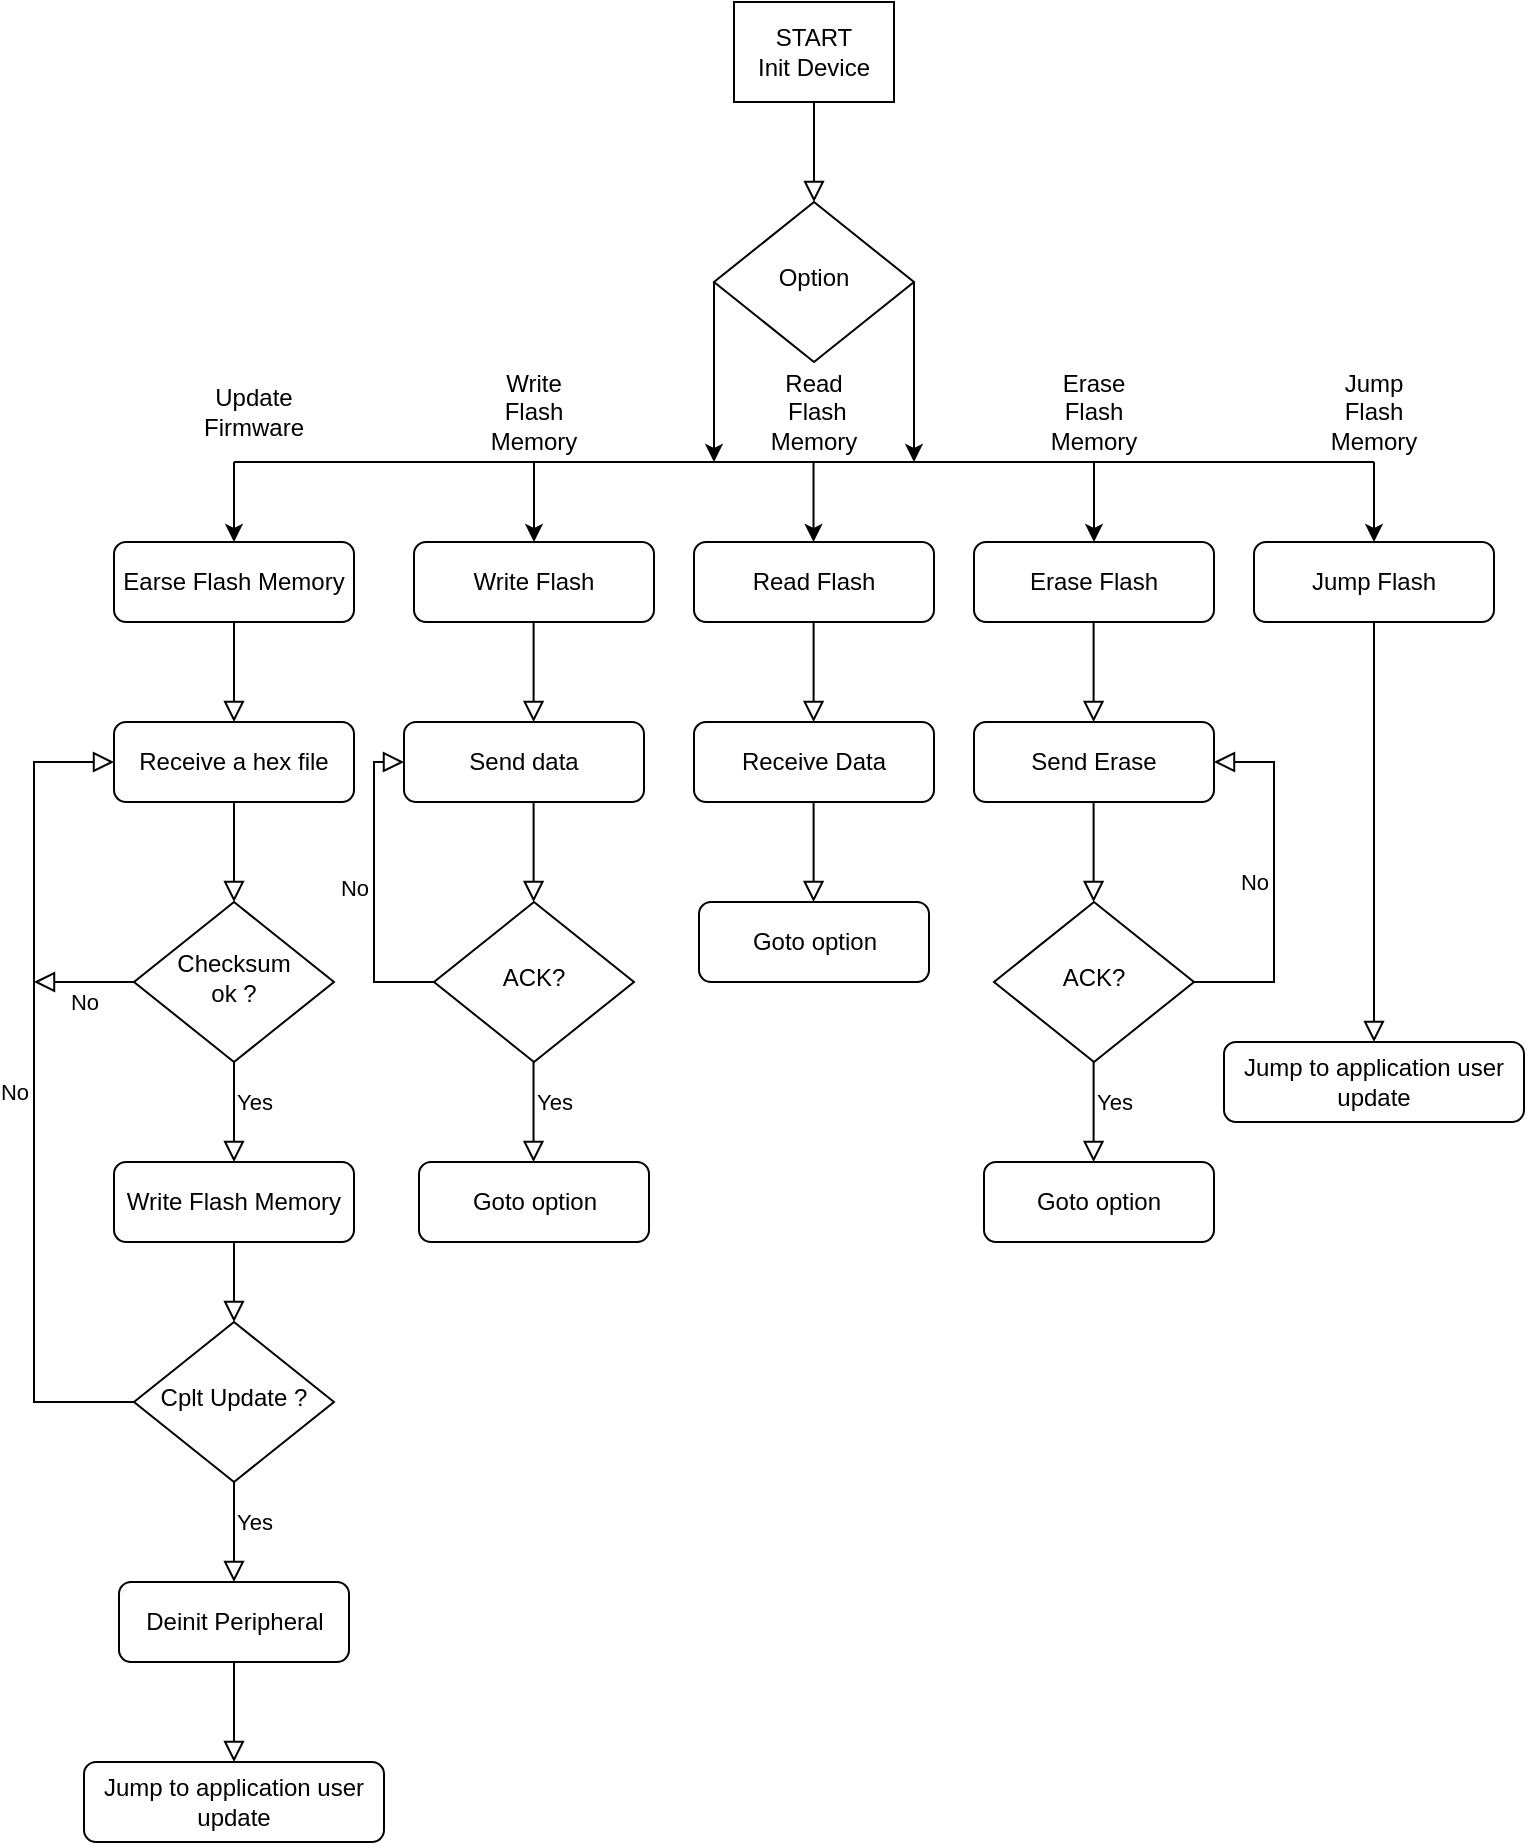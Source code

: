 <mxfile version="21.6.7" type="device">
  <diagram name="Page-1" id="oFE_3LYw02PxmboLN4aH">
    <mxGraphModel dx="1195" dy="657" grid="1" gridSize="10" guides="1" tooltips="1" connect="1" arrows="1" fold="1" page="1" pageScale="1" pageWidth="3300" pageHeight="4681" math="0" shadow="0">
      <root>
        <mxCell id="0" />
        <mxCell id="1" parent="0" />
        <mxCell id="1fBMuFGvleZSVorCwz0i-1" value="START&lt;br&gt;Init Device" style="rounded=0;whiteSpace=wrap;html=1;" parent="1" vertex="1">
          <mxGeometry x="670" y="420" width="80" height="50" as="geometry" />
        </mxCell>
        <mxCell id="1fBMuFGvleZSVorCwz0i-10" value="Option" style="rhombus;whiteSpace=wrap;html=1;shadow=0;fontFamily=Helvetica;fontSize=12;align=center;strokeWidth=1;spacing=6;spacingTop=-4;" parent="1" vertex="1">
          <mxGeometry x="660" y="520" width="100" height="80" as="geometry" />
        </mxCell>
        <mxCell id="1fBMuFGvleZSVorCwz0i-16" value="Earse Flash Memory" style="rounded=1;whiteSpace=wrap;html=1;fontSize=12;glass=0;strokeWidth=1;shadow=0;" parent="1" vertex="1">
          <mxGeometry x="360" y="690" width="120" height="40" as="geometry" />
        </mxCell>
        <mxCell id="1fBMuFGvleZSVorCwz0i-17" value="" style="rounded=0;html=1;jettySize=auto;orthogonalLoop=1;fontSize=11;endArrow=block;endFill=0;endSize=8;strokeWidth=1;shadow=0;labelBackgroundColor=none;edgeStyle=orthogonalEdgeStyle;exitX=0.5;exitY=1;exitDx=0;exitDy=0;entryX=0.5;entryY=0;entryDx=0;entryDy=0;" parent="1" source="1fBMuFGvleZSVorCwz0i-1" target="1fBMuFGvleZSVorCwz0i-10" edge="1">
          <mxGeometry relative="1" as="geometry">
            <mxPoint x="640" y="460" as="sourcePoint" />
            <mxPoint x="630" y="480" as="targetPoint" />
          </mxGeometry>
        </mxCell>
        <mxCell id="1fBMuFGvleZSVorCwz0i-21" value="Yes" style="rounded=0;html=1;jettySize=auto;orthogonalLoop=1;fontSize=11;endArrow=block;endFill=0;endSize=8;strokeWidth=1;shadow=0;labelBackgroundColor=none;edgeStyle=orthogonalEdgeStyle;entryX=0.5;entryY=0;entryDx=0;entryDy=0;" parent="1" source="1fBMuFGvleZSVorCwz0i-23" target="1fBMuFGvleZSVorCwz0i-27" edge="1">
          <mxGeometry x="-0.208" y="10" relative="1" as="geometry">
            <mxPoint as="offset" />
            <mxPoint x="430" y="1070" as="targetPoint" />
          </mxGeometry>
        </mxCell>
        <mxCell id="1fBMuFGvleZSVorCwz0i-22" value="No" style="edgeStyle=orthogonalEdgeStyle;rounded=0;html=1;jettySize=auto;orthogonalLoop=1;fontSize=11;endArrow=block;endFill=0;endSize=8;strokeWidth=1;shadow=0;labelBackgroundColor=none;" parent="1" source="1fBMuFGvleZSVorCwz0i-23" edge="1">
          <mxGeometry y="10" relative="1" as="geometry">
            <mxPoint as="offset" />
            <mxPoint x="320" y="910" as="targetPoint" />
          </mxGeometry>
        </mxCell>
        <mxCell id="1fBMuFGvleZSVorCwz0i-23" value="Checksum&lt;br&gt;ok ?" style="rhombus;whiteSpace=wrap;html=1;shadow=0;fontFamily=Helvetica;fontSize=12;align=center;strokeWidth=1;spacing=6;spacingTop=-4;" parent="1" vertex="1">
          <mxGeometry x="370" y="870" width="100" height="80" as="geometry" />
        </mxCell>
        <mxCell id="1fBMuFGvleZSVorCwz0i-27" value="Write Flash Memory" style="rounded=1;whiteSpace=wrap;html=1;fontSize=12;glass=0;strokeWidth=1;shadow=0;" parent="1" vertex="1">
          <mxGeometry x="360" y="1000" width="120" height="40" as="geometry" />
        </mxCell>
        <mxCell id="1fBMuFGvleZSVorCwz0i-28" value="Receive a hex file" style="rounded=1;whiteSpace=wrap;html=1;fontSize=12;glass=0;strokeWidth=1;shadow=0;" parent="1" vertex="1">
          <mxGeometry x="360" y="780" width="120" height="40" as="geometry" />
        </mxCell>
        <mxCell id="1fBMuFGvleZSVorCwz0i-29" value="" style="edgeStyle=orthogonalEdgeStyle;rounded=0;html=1;jettySize=auto;orthogonalLoop=1;fontSize=11;endArrow=block;endFill=0;endSize=8;strokeWidth=1;shadow=0;labelBackgroundColor=none;entryX=0.5;entryY=0;entryDx=0;entryDy=0;exitX=0.5;exitY=1;exitDx=0;exitDy=0;" parent="1" source="1fBMuFGvleZSVorCwz0i-16" target="1fBMuFGvleZSVorCwz0i-28" edge="1">
          <mxGeometry y="10" relative="1" as="geometry">
            <mxPoint as="offset" />
            <mxPoint x="429.71" y="780" as="sourcePoint" />
            <mxPoint x="429.71" y="840" as="targetPoint" />
          </mxGeometry>
        </mxCell>
        <mxCell id="1fBMuFGvleZSVorCwz0i-30" value="" style="edgeStyle=orthogonalEdgeStyle;rounded=0;html=1;jettySize=auto;orthogonalLoop=1;fontSize=11;endArrow=block;endFill=0;endSize=8;strokeWidth=1;shadow=0;labelBackgroundColor=none;exitX=0.5;exitY=1;exitDx=0;exitDy=0;entryX=0.5;entryY=0;entryDx=0;entryDy=0;" parent="1" source="1fBMuFGvleZSVorCwz0i-28" target="1fBMuFGvleZSVorCwz0i-23" edge="1">
          <mxGeometry y="10" relative="1" as="geometry">
            <mxPoint as="offset" />
            <mxPoint x="429.71" y="880" as="sourcePoint" />
            <mxPoint x="470" y="930" as="targetPoint" />
          </mxGeometry>
        </mxCell>
        <mxCell id="1fBMuFGvleZSVorCwz0i-33" value="" style="rounded=0;html=1;jettySize=auto;orthogonalLoop=1;fontSize=11;endArrow=block;endFill=0;endSize=8;strokeWidth=1;shadow=0;labelBackgroundColor=none;edgeStyle=orthogonalEdgeStyle;exitX=0.5;exitY=1;exitDx=0;exitDy=0;entryX=0.5;entryY=0;entryDx=0;entryDy=0;" parent="1" source="1fBMuFGvleZSVorCwz0i-27" target="1fBMuFGvleZSVorCwz0i-34" edge="1">
          <mxGeometry x="-0.143" y="30" relative="1" as="geometry">
            <mxPoint as="offset" />
            <mxPoint x="420" y="1140" as="sourcePoint" />
            <mxPoint x="430" y="1170" as="targetPoint" />
          </mxGeometry>
        </mxCell>
        <mxCell id="1fBMuFGvleZSVorCwz0i-34" value="Cplt Update ?" style="rhombus;whiteSpace=wrap;html=1;shadow=0;fontFamily=Helvetica;fontSize=12;align=center;strokeWidth=1;spacing=6;spacingTop=-4;" parent="1" vertex="1">
          <mxGeometry x="370" y="1080" width="100" height="80" as="geometry" />
        </mxCell>
        <mxCell id="1fBMuFGvleZSVorCwz0i-35" value="No" style="edgeStyle=orthogonalEdgeStyle;rounded=0;html=1;jettySize=auto;orthogonalLoop=1;fontSize=11;endArrow=block;endFill=0;endSize=8;strokeWidth=1;shadow=0;labelBackgroundColor=none;exitX=0;exitY=0.5;exitDx=0;exitDy=0;entryX=0;entryY=0.5;entryDx=0;entryDy=0;" parent="1" source="1fBMuFGvleZSVorCwz0i-34" target="1fBMuFGvleZSVorCwz0i-28" edge="1">
          <mxGeometry y="10" relative="1" as="geometry">
            <mxPoint as="offset" />
            <mxPoint x="260" y="1190" as="sourcePoint" />
            <mxPoint x="320" y="860" as="targetPoint" />
            <Array as="points">
              <mxPoint x="320" y="1120" />
              <mxPoint x="320" y="800" />
            </Array>
          </mxGeometry>
        </mxCell>
        <mxCell id="1fBMuFGvleZSVorCwz0i-36" value="Yes" style="rounded=0;html=1;jettySize=auto;orthogonalLoop=1;fontSize=11;endArrow=block;endFill=0;endSize=8;strokeWidth=1;shadow=0;labelBackgroundColor=none;edgeStyle=orthogonalEdgeStyle;exitX=0.5;exitY=1;exitDx=0;exitDy=0;entryX=0.5;entryY=0;entryDx=0;entryDy=0;" parent="1" source="1fBMuFGvleZSVorCwz0i-34" target="1fBMuFGvleZSVorCwz0i-37" edge="1">
          <mxGeometry x="-0.208" y="10" relative="1" as="geometry">
            <mxPoint as="offset" />
            <mxPoint x="429.71" y="1270" as="sourcePoint" />
            <mxPoint x="430" y="1320" as="targetPoint" />
          </mxGeometry>
        </mxCell>
        <mxCell id="1fBMuFGvleZSVorCwz0i-37" value="Deinit Peripheral" style="rounded=1;whiteSpace=wrap;html=1;fontSize=12;glass=0;strokeWidth=1;shadow=0;" parent="1" vertex="1">
          <mxGeometry x="362.5" y="1210" width="115" height="40" as="geometry" />
        </mxCell>
        <mxCell id="1fBMuFGvleZSVorCwz0i-38" value="Jump to application user&lt;br&gt;update" style="rounded=1;whiteSpace=wrap;html=1;fontSize=12;glass=0;strokeWidth=1;shadow=0;" parent="1" vertex="1">
          <mxGeometry x="345" y="1300" width="150" height="40" as="geometry" />
        </mxCell>
        <mxCell id="1fBMuFGvleZSVorCwz0i-39" value="" style="rounded=0;html=1;jettySize=auto;orthogonalLoop=1;fontSize=11;endArrow=block;endFill=0;endSize=8;strokeWidth=1;shadow=0;labelBackgroundColor=none;edgeStyle=orthogonalEdgeStyle;exitX=0.5;exitY=1;exitDx=0;exitDy=0;entryX=0.5;entryY=0;entryDx=0;entryDy=0;" parent="1" source="1fBMuFGvleZSVorCwz0i-37" target="1fBMuFGvleZSVorCwz0i-38" edge="1">
          <mxGeometry x="-0.208" y="10" relative="1" as="geometry">
            <mxPoint as="offset" />
            <mxPoint x="429.76" y="1370" as="sourcePoint" />
            <mxPoint x="429.76" y="1440" as="targetPoint" />
          </mxGeometry>
        </mxCell>
        <mxCell id="oP_XDS5VSBd3Ip9JXlPo-2" value="Update Firmware" style="text;html=1;strokeColor=none;fillColor=none;align=center;verticalAlign=middle;whiteSpace=wrap;rounded=0;" vertex="1" parent="1">
          <mxGeometry x="400" y="610" width="60" height="30" as="geometry" />
        </mxCell>
        <mxCell id="oP_XDS5VSBd3Ip9JXlPo-3" value="" style="endArrow=classic;html=1;rounded=0;entryX=0.5;entryY=0;entryDx=0;entryDy=0;" edge="1" parent="1" target="oP_XDS5VSBd3Ip9JXlPo-4">
          <mxGeometry width="50" height="50" relative="1" as="geometry">
            <mxPoint x="570" y="650" as="sourcePoint" />
            <mxPoint x="570" y="690" as="targetPoint" />
          </mxGeometry>
        </mxCell>
        <mxCell id="oP_XDS5VSBd3Ip9JXlPo-4" value="Write Flash" style="rounded=1;whiteSpace=wrap;html=1;fontSize=12;glass=0;strokeWidth=1;shadow=0;" vertex="1" parent="1">
          <mxGeometry x="510" y="690" width="120" height="40" as="geometry" />
        </mxCell>
        <mxCell id="oP_XDS5VSBd3Ip9JXlPo-6" value="Read Flash" style="rounded=1;whiteSpace=wrap;html=1;fontSize=12;glass=0;strokeWidth=1;shadow=0;" vertex="1" parent="1">
          <mxGeometry x="650" y="690" width="120" height="40" as="geometry" />
        </mxCell>
        <mxCell id="oP_XDS5VSBd3Ip9JXlPo-7" value="" style="endArrow=classic;html=1;rounded=0;entryX=0.5;entryY=0;entryDx=0;entryDy=0;" edge="1" parent="1" target="oP_XDS5VSBd3Ip9JXlPo-8">
          <mxGeometry width="50" height="50" relative="1" as="geometry">
            <mxPoint x="850" y="650" as="sourcePoint" />
            <mxPoint x="850" y="690" as="targetPoint" />
          </mxGeometry>
        </mxCell>
        <mxCell id="oP_XDS5VSBd3Ip9JXlPo-8" value="Erase Flash" style="rounded=1;whiteSpace=wrap;html=1;fontSize=12;glass=0;strokeWidth=1;shadow=0;" vertex="1" parent="1">
          <mxGeometry x="790" y="690" width="120" height="40" as="geometry" />
        </mxCell>
        <mxCell id="oP_XDS5VSBd3Ip9JXlPo-9" value="" style="endArrow=classic;html=1;rounded=0;entryX=0.5;entryY=0;entryDx=0;entryDy=0;" edge="1" parent="1" target="oP_XDS5VSBd3Ip9JXlPo-10">
          <mxGeometry width="50" height="50" relative="1" as="geometry">
            <mxPoint x="990" y="650" as="sourcePoint" />
            <mxPoint x="990" y="690" as="targetPoint" />
          </mxGeometry>
        </mxCell>
        <mxCell id="oP_XDS5VSBd3Ip9JXlPo-10" value="Jump Flash" style="rounded=1;whiteSpace=wrap;html=1;fontSize=12;glass=0;strokeWidth=1;shadow=0;" vertex="1" parent="1">
          <mxGeometry x="930" y="690" width="120" height="40" as="geometry" />
        </mxCell>
        <mxCell id="oP_XDS5VSBd3Ip9JXlPo-11" value="Write Flash Memory" style="text;html=1;strokeColor=none;fillColor=none;align=center;verticalAlign=middle;whiteSpace=wrap;rounded=0;" vertex="1" parent="1">
          <mxGeometry x="540" y="610" width="60" height="30" as="geometry" />
        </mxCell>
        <mxCell id="oP_XDS5VSBd3Ip9JXlPo-12" value="Erase Flash Memory" style="text;html=1;strokeColor=none;fillColor=none;align=center;verticalAlign=middle;whiteSpace=wrap;rounded=0;" vertex="1" parent="1">
          <mxGeometry x="820" y="610" width="60" height="30" as="geometry" />
        </mxCell>
        <mxCell id="oP_XDS5VSBd3Ip9JXlPo-13" value="Jump Flash Memory" style="text;html=1;strokeColor=none;fillColor=none;align=center;verticalAlign=middle;whiteSpace=wrap;rounded=0;" vertex="1" parent="1">
          <mxGeometry x="960" y="610" width="60" height="30" as="geometry" />
        </mxCell>
        <mxCell id="oP_XDS5VSBd3Ip9JXlPo-14" value="Read&lt;br&gt;&amp;nbsp;Flash Memory" style="text;html=1;strokeColor=none;fillColor=none;align=center;verticalAlign=middle;whiteSpace=wrap;rounded=0;" vertex="1" parent="1">
          <mxGeometry x="680" y="610" width="60" height="30" as="geometry" />
        </mxCell>
        <mxCell id="oP_XDS5VSBd3Ip9JXlPo-17" value="" style="endArrow=classic;html=1;rounded=0;entryX=0.5;entryY=0;entryDx=0;entryDy=0;" edge="1" parent="1" target="1fBMuFGvleZSVorCwz0i-16">
          <mxGeometry width="50" height="50" relative="1" as="geometry">
            <mxPoint x="420" y="650" as="sourcePoint" />
            <mxPoint x="429.76" y="690" as="targetPoint" />
          </mxGeometry>
        </mxCell>
        <mxCell id="oP_XDS5VSBd3Ip9JXlPo-18" value="" style="endArrow=classic;html=1;rounded=0;entryX=0.5;entryY=0;entryDx=0;entryDy=0;" edge="1" parent="1">
          <mxGeometry width="50" height="50" relative="1" as="geometry">
            <mxPoint x="709.76" y="650" as="sourcePoint" />
            <mxPoint x="709.76" y="690" as="targetPoint" />
          </mxGeometry>
        </mxCell>
        <mxCell id="oP_XDS5VSBd3Ip9JXlPo-19" value="" style="endArrow=none;html=1;rounded=0;" edge="1" parent="1">
          <mxGeometry width="50" height="50" relative="1" as="geometry">
            <mxPoint x="420" y="650" as="sourcePoint" />
            <mxPoint x="990" y="650" as="targetPoint" />
          </mxGeometry>
        </mxCell>
        <mxCell id="oP_XDS5VSBd3Ip9JXlPo-20" value="" style="edgeStyle=orthogonalEdgeStyle;rounded=0;html=1;jettySize=auto;orthogonalLoop=1;fontSize=11;endArrow=block;endFill=0;endSize=8;strokeWidth=1;shadow=0;labelBackgroundColor=none;entryX=0.5;entryY=0;entryDx=0;entryDy=0;exitX=0.5;exitY=1;exitDx=0;exitDy=0;" edge="1" parent="1">
          <mxGeometry y="10" relative="1" as="geometry">
            <mxPoint as="offset" />
            <mxPoint x="569.8" y="730" as="sourcePoint" />
            <mxPoint x="569.8" y="780" as="targetPoint" />
          </mxGeometry>
        </mxCell>
        <mxCell id="oP_XDS5VSBd3Ip9JXlPo-21" value="Send data" style="rounded=1;whiteSpace=wrap;html=1;fontSize=12;glass=0;strokeWidth=1;shadow=0;" vertex="1" parent="1">
          <mxGeometry x="505" y="780" width="120" height="40" as="geometry" />
        </mxCell>
        <mxCell id="oP_XDS5VSBd3Ip9JXlPo-22" value="Goto option" style="rounded=1;whiteSpace=wrap;html=1;fontSize=12;glass=0;strokeWidth=1;shadow=0;" vertex="1" parent="1">
          <mxGeometry x="512.5" y="1000" width="115" height="40" as="geometry" />
        </mxCell>
        <mxCell id="oP_XDS5VSBd3Ip9JXlPo-23" value="" style="edgeStyle=orthogonalEdgeStyle;rounded=0;html=1;jettySize=auto;orthogonalLoop=1;fontSize=11;endArrow=block;endFill=0;endSize=8;strokeWidth=1;shadow=0;labelBackgroundColor=none;entryX=0.5;entryY=0;entryDx=0;entryDy=0;exitX=0.5;exitY=1;exitDx=0;exitDy=0;" edge="1" parent="1">
          <mxGeometry y="10" relative="1" as="geometry">
            <mxPoint as="offset" />
            <mxPoint x="569.8" y="820" as="sourcePoint" />
            <mxPoint x="569.8" y="870" as="targetPoint" />
          </mxGeometry>
        </mxCell>
        <mxCell id="oP_XDS5VSBd3Ip9JXlPo-25" value="" style="edgeStyle=orthogonalEdgeStyle;rounded=0;html=1;jettySize=auto;orthogonalLoop=1;fontSize=11;endArrow=block;endFill=0;endSize=8;strokeWidth=1;shadow=0;labelBackgroundColor=none;entryX=0.5;entryY=0;entryDx=0;entryDy=0;exitX=0.5;exitY=1;exitDx=0;exitDy=0;" edge="1" parent="1">
          <mxGeometry y="10" relative="1" as="geometry">
            <mxPoint as="offset" />
            <mxPoint x="709.8" y="730" as="sourcePoint" />
            <mxPoint x="709.8" y="780" as="targetPoint" />
          </mxGeometry>
        </mxCell>
        <mxCell id="oP_XDS5VSBd3Ip9JXlPo-26" value="Receive Data" style="rounded=1;whiteSpace=wrap;html=1;fontSize=12;glass=0;strokeWidth=1;shadow=0;" vertex="1" parent="1">
          <mxGeometry x="650" y="780" width="120" height="40" as="geometry" />
        </mxCell>
        <mxCell id="oP_XDS5VSBd3Ip9JXlPo-27" value="Goto option" style="rounded=1;whiteSpace=wrap;html=1;fontSize=12;glass=0;strokeWidth=1;shadow=0;" vertex="1" parent="1">
          <mxGeometry x="652.5" y="870" width="115" height="40" as="geometry" />
        </mxCell>
        <mxCell id="oP_XDS5VSBd3Ip9JXlPo-28" value="" style="edgeStyle=orthogonalEdgeStyle;rounded=0;html=1;jettySize=auto;orthogonalLoop=1;fontSize=11;endArrow=block;endFill=0;endSize=8;strokeWidth=1;shadow=0;labelBackgroundColor=none;entryX=0.5;entryY=0;entryDx=0;entryDy=0;exitX=0.5;exitY=1;exitDx=0;exitDy=0;" edge="1" parent="1">
          <mxGeometry y="10" relative="1" as="geometry">
            <mxPoint as="offset" />
            <mxPoint x="709.8" y="820" as="sourcePoint" />
            <mxPoint x="709.8" y="870" as="targetPoint" />
          </mxGeometry>
        </mxCell>
        <mxCell id="oP_XDS5VSBd3Ip9JXlPo-29" value="" style="edgeStyle=orthogonalEdgeStyle;rounded=0;html=1;jettySize=auto;orthogonalLoop=1;fontSize=11;endArrow=block;endFill=0;endSize=8;strokeWidth=1;shadow=0;labelBackgroundColor=none;entryX=0.5;entryY=0;entryDx=0;entryDy=0;exitX=0.5;exitY=1;exitDx=0;exitDy=0;" edge="1" parent="1">
          <mxGeometry y="10" relative="1" as="geometry">
            <mxPoint as="offset" />
            <mxPoint x="849.8" y="730" as="sourcePoint" />
            <mxPoint x="849.8" y="780" as="targetPoint" />
          </mxGeometry>
        </mxCell>
        <mxCell id="oP_XDS5VSBd3Ip9JXlPo-30" value="Send Erase" style="rounded=1;whiteSpace=wrap;html=1;fontSize=12;glass=0;strokeWidth=1;shadow=0;" vertex="1" parent="1">
          <mxGeometry x="790" y="780" width="120" height="40" as="geometry" />
        </mxCell>
        <mxCell id="oP_XDS5VSBd3Ip9JXlPo-32" value="" style="edgeStyle=orthogonalEdgeStyle;rounded=0;html=1;jettySize=auto;orthogonalLoop=1;fontSize=11;endArrow=block;endFill=0;endSize=8;strokeWidth=1;shadow=0;labelBackgroundColor=none;entryX=0.5;entryY=0;entryDx=0;entryDy=0;exitX=0.5;exitY=1;exitDx=0;exitDy=0;" edge="1" parent="1">
          <mxGeometry y="10" relative="1" as="geometry">
            <mxPoint as="offset" />
            <mxPoint x="849.8" y="820" as="sourcePoint" />
            <mxPoint x="849.8" y="870" as="targetPoint" />
          </mxGeometry>
        </mxCell>
        <mxCell id="oP_XDS5VSBd3Ip9JXlPo-33" value="Jump to application user&lt;br&gt;update" style="rounded=1;whiteSpace=wrap;html=1;fontSize=12;glass=0;strokeWidth=1;shadow=0;" vertex="1" parent="1">
          <mxGeometry x="915" y="940" width="150" height="40" as="geometry" />
        </mxCell>
        <mxCell id="oP_XDS5VSBd3Ip9JXlPo-34" value="" style="edgeStyle=orthogonalEdgeStyle;rounded=0;html=1;jettySize=auto;orthogonalLoop=1;fontSize=11;endArrow=block;endFill=0;endSize=8;strokeWidth=1;shadow=0;labelBackgroundColor=none;entryX=0.5;entryY=0;entryDx=0;entryDy=0;exitX=0.5;exitY=1;exitDx=0;exitDy=0;" edge="1" parent="1" source="oP_XDS5VSBd3Ip9JXlPo-10" target="oP_XDS5VSBd3Ip9JXlPo-33">
          <mxGeometry y="10" relative="1" as="geometry">
            <mxPoint as="offset" />
            <mxPoint x="864.71" y="830" as="sourcePoint" />
            <mxPoint x="864.71" y="880" as="targetPoint" />
            <Array as="points">
              <mxPoint x="990" y="940" />
            </Array>
          </mxGeometry>
        </mxCell>
        <mxCell id="oP_XDS5VSBd3Ip9JXlPo-35" value="ACK?" style="rhombus;whiteSpace=wrap;html=1;shadow=0;fontFamily=Helvetica;fontSize=12;align=center;strokeWidth=1;spacing=6;spacingTop=-4;" vertex="1" parent="1">
          <mxGeometry x="520" y="870" width="100" height="80" as="geometry" />
        </mxCell>
        <mxCell id="oP_XDS5VSBd3Ip9JXlPo-37" value="No" style="edgeStyle=orthogonalEdgeStyle;rounded=0;html=1;jettySize=auto;orthogonalLoop=1;fontSize=11;endArrow=block;endFill=0;endSize=8;strokeWidth=1;shadow=0;labelBackgroundColor=none;entryX=0;entryY=0.5;entryDx=0;entryDy=0;" edge="1" parent="1" target="oP_XDS5VSBd3Ip9JXlPo-21">
          <mxGeometry y="10" relative="1" as="geometry">
            <mxPoint as="offset" />
            <mxPoint x="460" y="910" as="targetPoint" />
            <mxPoint x="520" y="910" as="sourcePoint" />
            <Array as="points">
              <mxPoint x="490" y="910" />
              <mxPoint x="490" y="800" />
            </Array>
          </mxGeometry>
        </mxCell>
        <mxCell id="oP_XDS5VSBd3Ip9JXlPo-38" value="Yes" style="rounded=0;html=1;jettySize=auto;orthogonalLoop=1;fontSize=11;endArrow=block;endFill=0;endSize=8;strokeWidth=1;shadow=0;labelBackgroundColor=none;edgeStyle=orthogonalEdgeStyle;entryX=0.5;entryY=0;entryDx=0;entryDy=0;" edge="1" parent="1">
          <mxGeometry x="-0.208" y="10" relative="1" as="geometry">
            <mxPoint as="offset" />
            <mxPoint x="569.76" y="1000" as="targetPoint" />
            <mxPoint x="569.76" y="950" as="sourcePoint" />
          </mxGeometry>
        </mxCell>
        <mxCell id="oP_XDS5VSBd3Ip9JXlPo-39" value="Goto option" style="rounded=1;whiteSpace=wrap;html=1;fontSize=12;glass=0;strokeWidth=1;shadow=0;" vertex="1" parent="1">
          <mxGeometry x="795" y="1000" width="115" height="40" as="geometry" />
        </mxCell>
        <mxCell id="oP_XDS5VSBd3Ip9JXlPo-41" value="Yes" style="rounded=0;html=1;jettySize=auto;orthogonalLoop=1;fontSize=11;endArrow=block;endFill=0;endSize=8;strokeWidth=1;shadow=0;labelBackgroundColor=none;edgeStyle=orthogonalEdgeStyle;entryX=0.5;entryY=0;entryDx=0;entryDy=0;" edge="1" parent="1">
          <mxGeometry x="-0.208" y="10" relative="1" as="geometry">
            <mxPoint as="offset" />
            <mxPoint x="849.8" y="1000" as="targetPoint" />
            <mxPoint x="849.8" y="950" as="sourcePoint" />
          </mxGeometry>
        </mxCell>
        <mxCell id="oP_XDS5VSBd3Ip9JXlPo-42" value="ACK?" style="rhombus;whiteSpace=wrap;html=1;shadow=0;fontFamily=Helvetica;fontSize=12;align=center;strokeWidth=1;spacing=6;spacingTop=-4;" vertex="1" parent="1">
          <mxGeometry x="800" y="870" width="100" height="80" as="geometry" />
        </mxCell>
        <mxCell id="oP_XDS5VSBd3Ip9JXlPo-43" value="No" style="edgeStyle=orthogonalEdgeStyle;rounded=0;html=1;jettySize=auto;orthogonalLoop=1;fontSize=11;endArrow=block;endFill=0;endSize=8;strokeWidth=1;shadow=0;labelBackgroundColor=none;entryX=1;entryY=0.5;entryDx=0;entryDy=0;exitX=1;exitY=0.5;exitDx=0;exitDy=0;" edge="1" parent="1" source="oP_XDS5VSBd3Ip9JXlPo-42" target="oP_XDS5VSBd3Ip9JXlPo-30">
          <mxGeometry y="10" relative="1" as="geometry">
            <mxPoint as="offset" />
            <mxPoint x="955" y="800" as="targetPoint" />
            <mxPoint x="970" y="910" as="sourcePoint" />
            <Array as="points">
              <mxPoint x="940" y="910" />
              <mxPoint x="940" y="800" />
            </Array>
          </mxGeometry>
        </mxCell>
        <mxCell id="oP_XDS5VSBd3Ip9JXlPo-44" value="" style="endArrow=classic;html=1;rounded=0;exitX=1;exitY=0.5;exitDx=0;exitDy=0;" edge="1" parent="1" source="1fBMuFGvleZSVorCwz0i-10">
          <mxGeometry width="50" height="50" relative="1" as="geometry">
            <mxPoint x="710" y="630" as="sourcePoint" />
            <mxPoint x="760" y="650" as="targetPoint" />
          </mxGeometry>
        </mxCell>
        <mxCell id="oP_XDS5VSBd3Ip9JXlPo-45" value="" style="endArrow=classic;html=1;rounded=0;exitX=0;exitY=0.5;exitDx=0;exitDy=0;" edge="1" parent="1" source="1fBMuFGvleZSVorCwz0i-10">
          <mxGeometry width="50" height="50" relative="1" as="geometry">
            <mxPoint x="710" y="630" as="sourcePoint" />
            <mxPoint x="660" y="650" as="targetPoint" />
          </mxGeometry>
        </mxCell>
      </root>
    </mxGraphModel>
  </diagram>
</mxfile>
